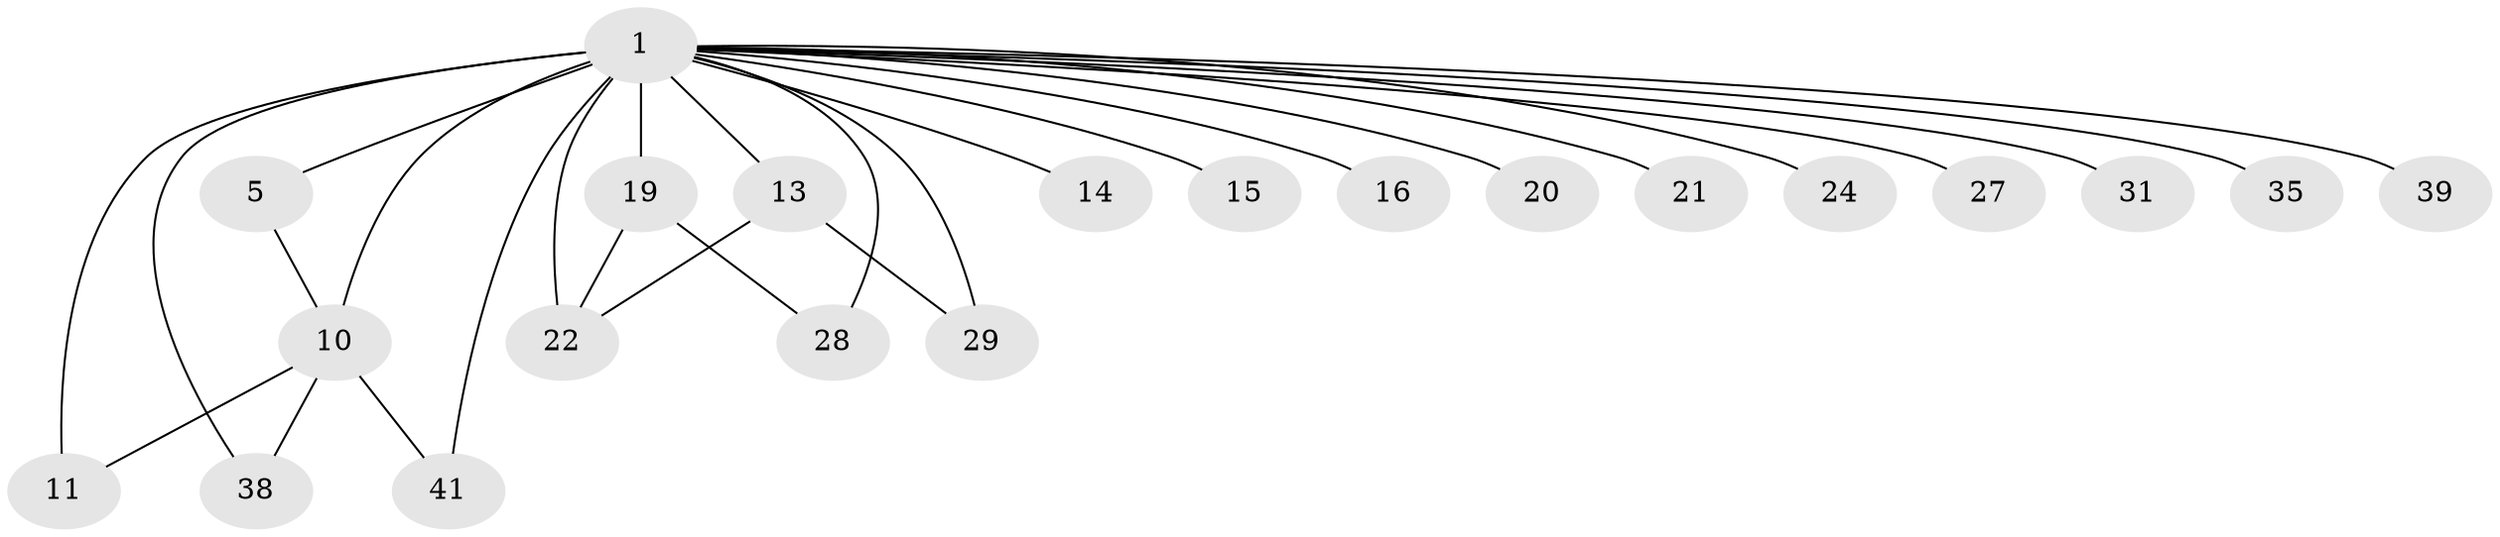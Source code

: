 // original degree distribution, {15: 0.02857142857142857, 27: 0.014285714285714285, 22: 0.014285714285714285, 14: 0.04285714285714286, 11: 0.014285714285714285, 25: 0.014285714285714285, 20: 0.014285714285714285, 4: 0.08571428571428572, 2: 0.5571428571428572, 3: 0.17142857142857143, 5: 0.04285714285714286}
// Generated by graph-tools (version 1.1) at 2025/17/03/04/25 18:17:26]
// undirected, 21 vertices, 28 edges
graph export_dot {
graph [start="1"]
  node [color=gray90,style=filled];
  1 [super="+33+2+7+9"];
  5 [super="+32"];
  10 [super="+26"];
  11 [super="+49"];
  13;
  14;
  15 [super="+44"];
  16;
  19 [super="+37+53"];
  20;
  21;
  22;
  24 [super="+43+30"];
  27;
  28 [super="+59"];
  29 [super="+47"];
  31;
  35;
  38;
  39;
  41;
  1 -- 5 [weight=9];
  1 -- 10 [weight=9];
  1 -- 22 [weight=3];
  1 -- 11 [weight=3];
  1 -- 13 [weight=2];
  1 -- 14 [weight=2];
  1 -- 15 [weight=3];
  1 -- 16 [weight=2];
  1 -- 19 [weight=6];
  1 -- 20 [weight=2];
  1 -- 24 [weight=4];
  1 -- 27 [weight=2];
  1 -- 28 [weight=2];
  1 -- 31;
  1 -- 39 [weight=2];
  1 -- 41 [weight=2];
  1 -- 35 [weight=2];
  1 -- 38;
  1 -- 21 [weight=3];
  1 -- 29;
  5 -- 10 [weight=2];
  10 -- 38;
  10 -- 41;
  10 -- 11;
  13 -- 22;
  13 -- 29;
  19 -- 22;
  19 -- 28;
}
